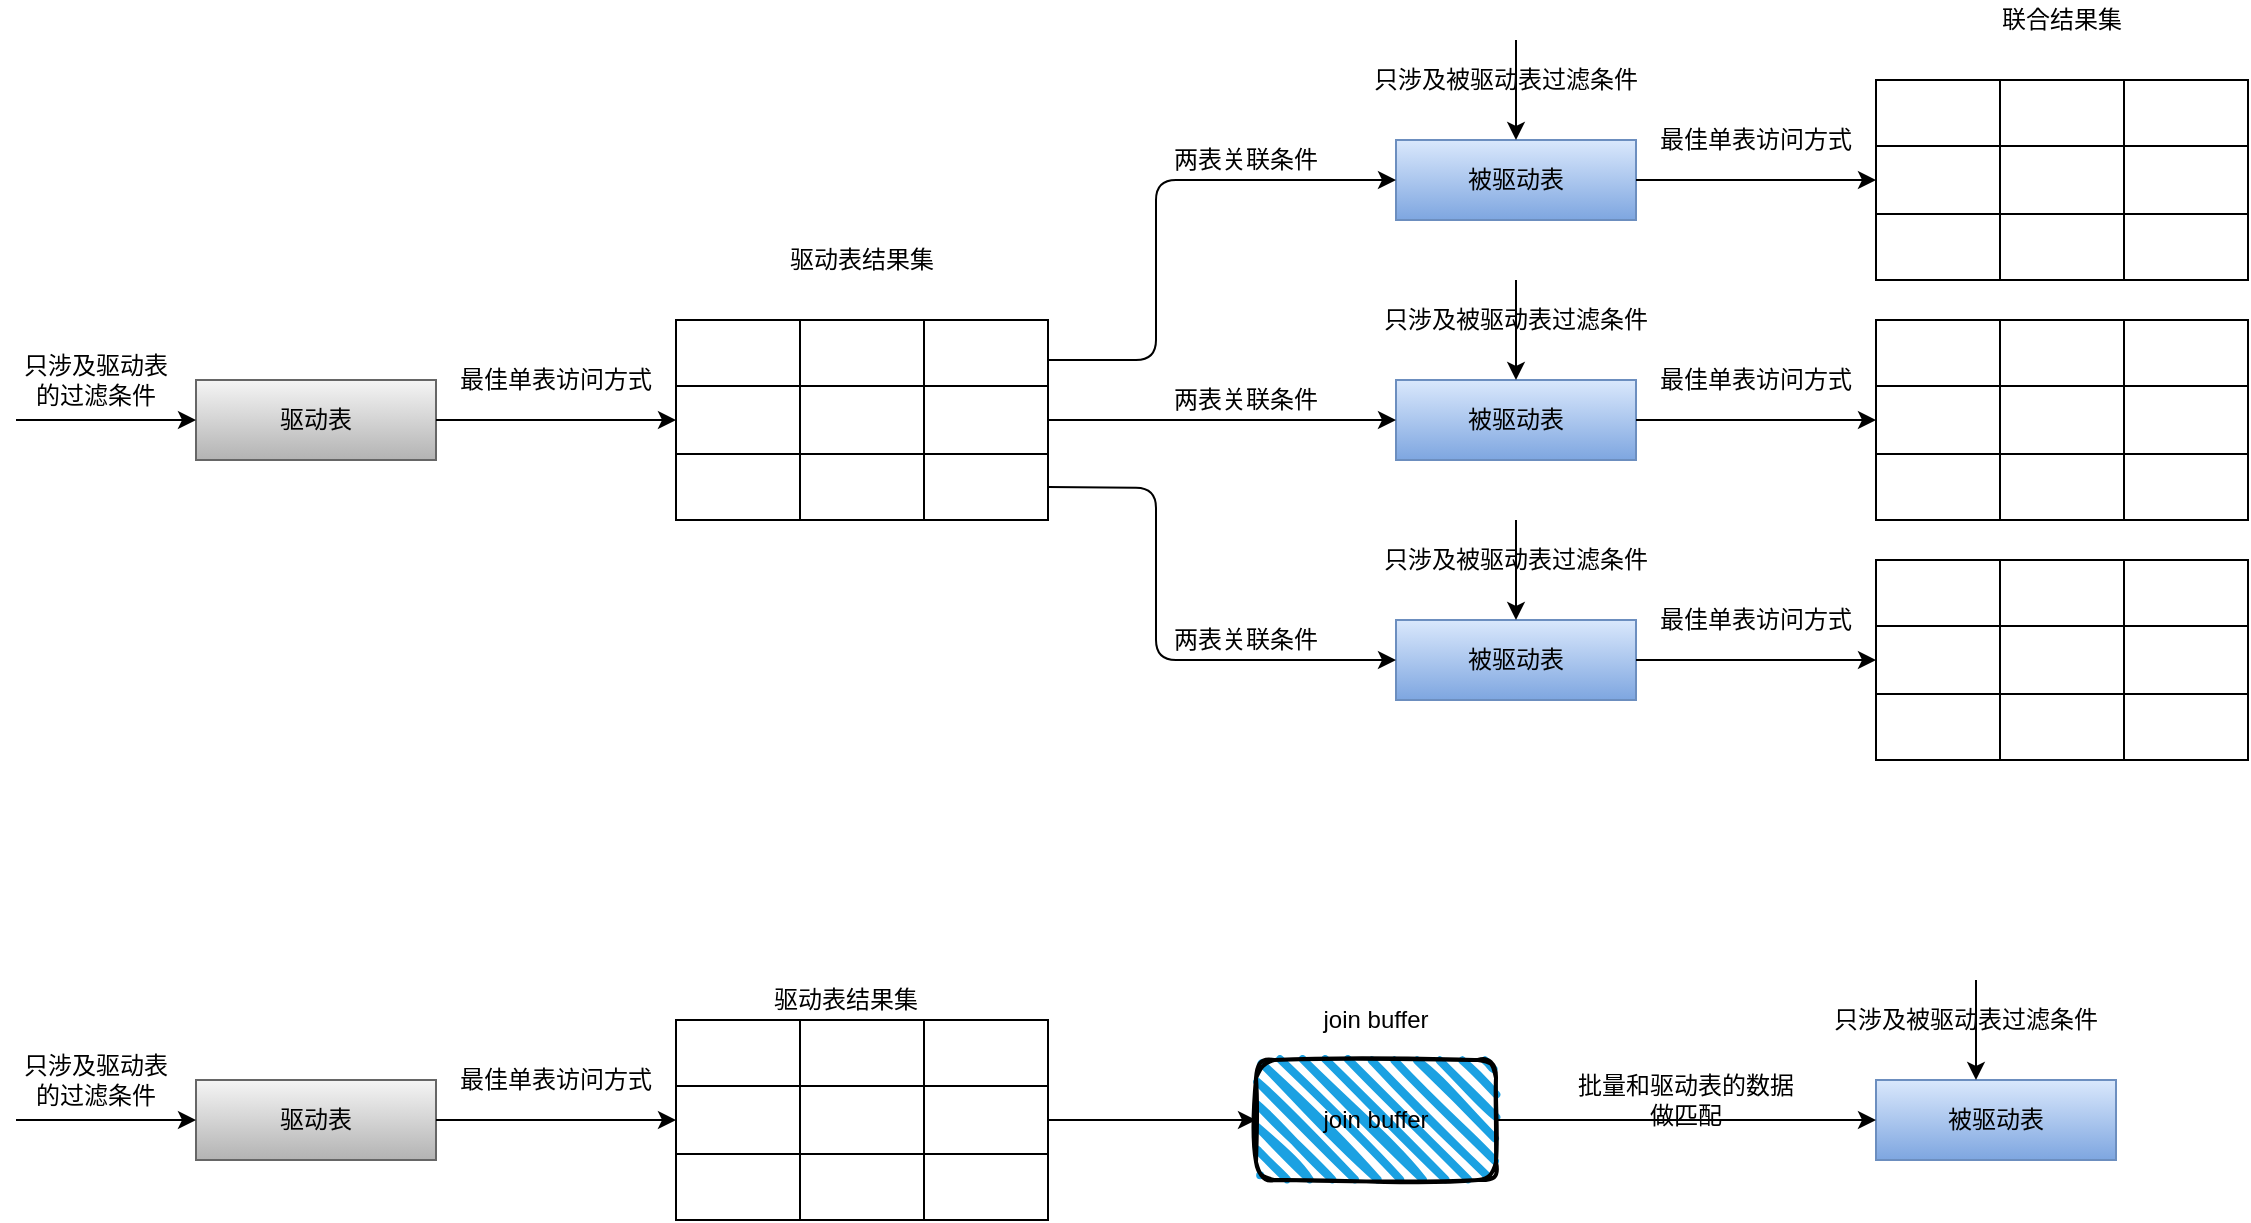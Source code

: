 <mxfile version="14.8.4" type="github">
  <diagram id="s7a3zdlbuCw73ao1MY6w" name="Page-1">
    <mxGraphModel dx="1422" dy="762" grid="1" gridSize="10" guides="1" tooltips="1" connect="1" arrows="1" fold="1" page="1" pageScale="1" pageWidth="827" pageHeight="1169" math="0" shadow="0">
      <root>
        <mxCell id="0" />
        <mxCell id="1" parent="0" />
        <mxCell id="Rim1ciA5dSw3_4zjMETF-1" value="驱动表" style="rounded=0;whiteSpace=wrap;html=1;gradientColor=#b3b3b3;fillColor=#f5f5f5;strokeColor=#666666;" vertex="1" parent="1">
          <mxGeometry x="120" y="240" width="120" height="40" as="geometry" />
        </mxCell>
        <mxCell id="Rim1ciA5dSw3_4zjMETF-2" value="" style="endArrow=classic;html=1;" edge="1" parent="1">
          <mxGeometry width="50" height="50" relative="1" as="geometry">
            <mxPoint x="30" y="260" as="sourcePoint" />
            <mxPoint x="120" y="260" as="targetPoint" />
          </mxGeometry>
        </mxCell>
        <mxCell id="Rim1ciA5dSw3_4zjMETF-4" value="只涉及驱动表的过滤条件" style="text;html=1;strokeColor=none;fillColor=none;align=center;verticalAlign=middle;whiteSpace=wrap;rounded=0;" vertex="1" parent="1">
          <mxGeometry x="30" y="230" width="80" height="20" as="geometry" />
        </mxCell>
        <mxCell id="Rim1ciA5dSw3_4zjMETF-5" value="" style="shape=table;html=1;whiteSpace=wrap;startSize=0;container=1;collapsible=0;childLayout=tableLayout;" vertex="1" parent="1">
          <mxGeometry x="360" y="210" width="186" height="100" as="geometry" />
        </mxCell>
        <mxCell id="Rim1ciA5dSw3_4zjMETF-6" value="" style="shape=partialRectangle;html=1;whiteSpace=wrap;collapsible=0;dropTarget=0;pointerEvents=0;fillColor=none;top=0;left=0;bottom=0;right=0;points=[[0,0.5],[1,0.5]];portConstraint=eastwest;" vertex="1" parent="Rim1ciA5dSw3_4zjMETF-5">
          <mxGeometry width="186" height="33" as="geometry" />
        </mxCell>
        <mxCell id="Rim1ciA5dSw3_4zjMETF-7" value="" style="shape=partialRectangle;html=1;whiteSpace=wrap;connectable=0;fillColor=none;top=0;left=0;bottom=0;right=0;overflow=hidden;" vertex="1" parent="Rim1ciA5dSw3_4zjMETF-6">
          <mxGeometry width="62" height="33" as="geometry" />
        </mxCell>
        <mxCell id="Rim1ciA5dSw3_4zjMETF-8" value="" style="shape=partialRectangle;html=1;whiteSpace=wrap;connectable=0;fillColor=none;top=0;left=0;bottom=0;right=0;overflow=hidden;" vertex="1" parent="Rim1ciA5dSw3_4zjMETF-6">
          <mxGeometry x="62" width="62" height="33" as="geometry" />
        </mxCell>
        <mxCell id="Rim1ciA5dSw3_4zjMETF-9" value="" style="shape=partialRectangle;html=1;whiteSpace=wrap;connectable=0;fillColor=none;top=0;left=0;bottom=0;right=0;overflow=hidden;" vertex="1" parent="Rim1ciA5dSw3_4zjMETF-6">
          <mxGeometry x="124" width="62" height="33" as="geometry" />
        </mxCell>
        <mxCell id="Rim1ciA5dSw3_4zjMETF-10" value="" style="shape=partialRectangle;html=1;whiteSpace=wrap;collapsible=0;dropTarget=0;pointerEvents=0;fillColor=none;top=0;left=0;bottom=0;right=0;points=[[0,0.5],[1,0.5]];portConstraint=eastwest;" vertex="1" parent="Rim1ciA5dSw3_4zjMETF-5">
          <mxGeometry y="33" width="186" height="34" as="geometry" />
        </mxCell>
        <mxCell id="Rim1ciA5dSw3_4zjMETF-11" value="" style="shape=partialRectangle;html=1;whiteSpace=wrap;connectable=0;fillColor=none;top=0;left=0;bottom=0;right=0;overflow=hidden;" vertex="1" parent="Rim1ciA5dSw3_4zjMETF-10">
          <mxGeometry width="62" height="34" as="geometry" />
        </mxCell>
        <mxCell id="Rim1ciA5dSw3_4zjMETF-12" value="" style="shape=partialRectangle;html=1;whiteSpace=wrap;connectable=0;fillColor=none;top=0;left=0;bottom=0;right=0;overflow=hidden;" vertex="1" parent="Rim1ciA5dSw3_4zjMETF-10">
          <mxGeometry x="62" width="62" height="34" as="geometry" />
        </mxCell>
        <mxCell id="Rim1ciA5dSw3_4zjMETF-13" value="" style="shape=partialRectangle;html=1;whiteSpace=wrap;connectable=0;fillColor=none;top=0;left=0;bottom=0;right=0;overflow=hidden;" vertex="1" parent="Rim1ciA5dSw3_4zjMETF-10">
          <mxGeometry x="124" width="62" height="34" as="geometry" />
        </mxCell>
        <mxCell id="Rim1ciA5dSw3_4zjMETF-14" value="" style="shape=partialRectangle;html=1;whiteSpace=wrap;collapsible=0;dropTarget=0;pointerEvents=0;fillColor=none;top=0;left=0;bottom=0;right=0;points=[[0,0.5],[1,0.5]];portConstraint=eastwest;" vertex="1" parent="Rim1ciA5dSw3_4zjMETF-5">
          <mxGeometry y="67" width="186" height="33" as="geometry" />
        </mxCell>
        <mxCell id="Rim1ciA5dSw3_4zjMETF-15" value="" style="shape=partialRectangle;html=1;whiteSpace=wrap;connectable=0;fillColor=none;top=0;left=0;bottom=0;right=0;overflow=hidden;" vertex="1" parent="Rim1ciA5dSw3_4zjMETF-14">
          <mxGeometry width="62" height="33" as="geometry" />
        </mxCell>
        <mxCell id="Rim1ciA5dSw3_4zjMETF-16" value="" style="shape=partialRectangle;html=1;whiteSpace=wrap;connectable=0;fillColor=none;top=0;left=0;bottom=0;right=0;overflow=hidden;" vertex="1" parent="Rim1ciA5dSw3_4zjMETF-14">
          <mxGeometry x="62" width="62" height="33" as="geometry" />
        </mxCell>
        <mxCell id="Rim1ciA5dSw3_4zjMETF-17" value="" style="shape=partialRectangle;html=1;whiteSpace=wrap;connectable=0;fillColor=none;top=0;left=0;bottom=0;right=0;overflow=hidden;" vertex="1" parent="Rim1ciA5dSw3_4zjMETF-14">
          <mxGeometry x="124" width="62" height="33" as="geometry" />
        </mxCell>
        <mxCell id="Rim1ciA5dSw3_4zjMETF-18" value="驱动表结果集" style="text;html=1;strokeColor=none;fillColor=none;align=center;verticalAlign=middle;whiteSpace=wrap;rounded=0;" vertex="1" parent="1">
          <mxGeometry x="398" y="170" width="110" height="20" as="geometry" />
        </mxCell>
        <mxCell id="Rim1ciA5dSw3_4zjMETF-19" value="" style="endArrow=classic;html=1;exitX=1;exitY=0.5;exitDx=0;exitDy=0;entryX=0;entryY=0.5;entryDx=0;entryDy=0;" edge="1" parent="1" source="Rim1ciA5dSw3_4zjMETF-1" target="Rim1ciA5dSw3_4zjMETF-10">
          <mxGeometry width="50" height="50" relative="1" as="geometry">
            <mxPoint x="274" y="300" as="sourcePoint" />
            <mxPoint x="324" y="250" as="targetPoint" />
          </mxGeometry>
        </mxCell>
        <mxCell id="Rim1ciA5dSw3_4zjMETF-20" value="最佳单表访问方式" style="text;html=1;strokeColor=none;fillColor=none;align=center;verticalAlign=middle;whiteSpace=wrap;rounded=0;" vertex="1" parent="1">
          <mxGeometry x="250" y="220" width="100" height="40" as="geometry" />
        </mxCell>
        <mxCell id="Rim1ciA5dSw3_4zjMETF-21" value="被驱动表" style="rounded=0;whiteSpace=wrap;html=1;gradientColor=#7ea6e0;fillColor=#dae8fc;strokeColor=#6c8ebf;" vertex="1" parent="1">
          <mxGeometry x="720" y="120" width="120" height="40" as="geometry" />
        </mxCell>
        <mxCell id="Rim1ciA5dSw3_4zjMETF-22" value="被驱动表" style="rounded=0;whiteSpace=wrap;html=1;gradientColor=#7ea6e0;fillColor=#dae8fc;strokeColor=#6c8ebf;" vertex="1" parent="1">
          <mxGeometry x="720" y="240" width="120" height="40" as="geometry" />
        </mxCell>
        <mxCell id="Rim1ciA5dSw3_4zjMETF-23" value="被驱动表" style="rounded=0;whiteSpace=wrap;html=1;gradientColor=#7ea6e0;fillColor=#dae8fc;strokeColor=#6c8ebf;" vertex="1" parent="1">
          <mxGeometry x="720" y="360" width="120" height="40" as="geometry" />
        </mxCell>
        <mxCell id="Rim1ciA5dSw3_4zjMETF-25" value="" style="endArrow=classic;html=1;entryX=0.5;entryY=0;entryDx=0;entryDy=0;" edge="1" parent="1" target="Rim1ciA5dSw3_4zjMETF-21">
          <mxGeometry width="50" height="50" relative="1" as="geometry">
            <mxPoint x="780" y="70" as="sourcePoint" />
            <mxPoint x="805" y="30" as="targetPoint" />
          </mxGeometry>
        </mxCell>
        <mxCell id="Rim1ciA5dSw3_4zjMETF-26" value="只涉及被驱动表过滤条件" style="text;html=1;strokeColor=none;fillColor=none;align=center;verticalAlign=middle;whiteSpace=wrap;rounded=0;" vertex="1" parent="1">
          <mxGeometry x="700" y="80" width="150" height="20" as="geometry" />
        </mxCell>
        <mxCell id="Rim1ciA5dSw3_4zjMETF-27" value="" style="endArrow=classic;html=1;entryX=0.5;entryY=0;entryDx=0;entryDy=0;" edge="1" parent="1">
          <mxGeometry width="50" height="50" relative="1" as="geometry">
            <mxPoint x="780" y="190" as="sourcePoint" />
            <mxPoint x="780" y="240" as="targetPoint" />
          </mxGeometry>
        </mxCell>
        <mxCell id="Rim1ciA5dSw3_4zjMETF-28" value="只涉及被驱动表过滤条件" style="text;html=1;strokeColor=none;fillColor=none;align=center;verticalAlign=middle;whiteSpace=wrap;rounded=0;" vertex="1" parent="1">
          <mxGeometry x="705" y="200" width="150" height="20" as="geometry" />
        </mxCell>
        <mxCell id="Rim1ciA5dSw3_4zjMETF-29" value="" style="endArrow=classic;html=1;entryX=0.5;entryY=0;entryDx=0;entryDy=0;" edge="1" parent="1">
          <mxGeometry width="50" height="50" relative="1" as="geometry">
            <mxPoint x="780" y="310" as="sourcePoint" />
            <mxPoint x="780" y="360" as="targetPoint" />
          </mxGeometry>
        </mxCell>
        <mxCell id="Rim1ciA5dSw3_4zjMETF-30" value="只涉及被驱动表过滤条件" style="text;html=1;strokeColor=none;fillColor=none;align=center;verticalAlign=middle;whiteSpace=wrap;rounded=0;" vertex="1" parent="1">
          <mxGeometry x="705" y="320" width="150" height="20" as="geometry" />
        </mxCell>
        <mxCell id="Rim1ciA5dSw3_4zjMETF-47" value="" style="shape=table;html=1;whiteSpace=wrap;startSize=0;container=1;collapsible=0;childLayout=tableLayout;" vertex="1" parent="1">
          <mxGeometry x="960" y="90" width="186" height="100" as="geometry" />
        </mxCell>
        <mxCell id="Rim1ciA5dSw3_4zjMETF-48" value="" style="shape=partialRectangle;html=1;whiteSpace=wrap;collapsible=0;dropTarget=0;pointerEvents=0;fillColor=none;top=0;left=0;bottom=0;right=0;points=[[0,0.5],[1,0.5]];portConstraint=eastwest;" vertex="1" parent="Rim1ciA5dSw3_4zjMETF-47">
          <mxGeometry width="186" height="33" as="geometry" />
        </mxCell>
        <mxCell id="Rim1ciA5dSw3_4zjMETF-49" value="" style="shape=partialRectangle;html=1;whiteSpace=wrap;connectable=0;fillColor=none;top=0;left=0;bottom=0;right=0;overflow=hidden;" vertex="1" parent="Rim1ciA5dSw3_4zjMETF-48">
          <mxGeometry width="62" height="33" as="geometry" />
        </mxCell>
        <mxCell id="Rim1ciA5dSw3_4zjMETF-50" value="" style="shape=partialRectangle;html=1;whiteSpace=wrap;connectable=0;fillColor=none;top=0;left=0;bottom=0;right=0;overflow=hidden;" vertex="1" parent="Rim1ciA5dSw3_4zjMETF-48">
          <mxGeometry x="62" width="62" height="33" as="geometry" />
        </mxCell>
        <mxCell id="Rim1ciA5dSw3_4zjMETF-51" value="" style="shape=partialRectangle;html=1;whiteSpace=wrap;connectable=0;fillColor=none;top=0;left=0;bottom=0;right=0;overflow=hidden;" vertex="1" parent="Rim1ciA5dSw3_4zjMETF-48">
          <mxGeometry x="124" width="62" height="33" as="geometry" />
        </mxCell>
        <mxCell id="Rim1ciA5dSw3_4zjMETF-52" value="" style="shape=partialRectangle;html=1;whiteSpace=wrap;collapsible=0;dropTarget=0;pointerEvents=0;fillColor=none;top=0;left=0;bottom=0;right=0;points=[[0,0.5],[1,0.5]];portConstraint=eastwest;" vertex="1" parent="Rim1ciA5dSw3_4zjMETF-47">
          <mxGeometry y="33" width="186" height="34" as="geometry" />
        </mxCell>
        <mxCell id="Rim1ciA5dSw3_4zjMETF-53" value="" style="shape=partialRectangle;html=1;whiteSpace=wrap;connectable=0;fillColor=none;top=0;left=0;bottom=0;right=0;overflow=hidden;" vertex="1" parent="Rim1ciA5dSw3_4zjMETF-52">
          <mxGeometry width="62" height="34" as="geometry" />
        </mxCell>
        <mxCell id="Rim1ciA5dSw3_4zjMETF-54" value="" style="shape=partialRectangle;html=1;whiteSpace=wrap;connectable=0;fillColor=none;top=0;left=0;bottom=0;right=0;overflow=hidden;" vertex="1" parent="Rim1ciA5dSw3_4zjMETF-52">
          <mxGeometry x="62" width="62" height="34" as="geometry" />
        </mxCell>
        <mxCell id="Rim1ciA5dSw3_4zjMETF-55" value="" style="shape=partialRectangle;html=1;whiteSpace=wrap;connectable=0;fillColor=none;top=0;left=0;bottom=0;right=0;overflow=hidden;" vertex="1" parent="Rim1ciA5dSw3_4zjMETF-52">
          <mxGeometry x="124" width="62" height="34" as="geometry" />
        </mxCell>
        <mxCell id="Rim1ciA5dSw3_4zjMETF-56" value="" style="shape=partialRectangle;html=1;whiteSpace=wrap;collapsible=0;dropTarget=0;pointerEvents=0;fillColor=none;top=0;left=0;bottom=0;right=0;points=[[0,0.5],[1,0.5]];portConstraint=eastwest;" vertex="1" parent="Rim1ciA5dSw3_4zjMETF-47">
          <mxGeometry y="67" width="186" height="33" as="geometry" />
        </mxCell>
        <mxCell id="Rim1ciA5dSw3_4zjMETF-57" value="" style="shape=partialRectangle;html=1;whiteSpace=wrap;connectable=0;fillColor=none;top=0;left=0;bottom=0;right=0;overflow=hidden;" vertex="1" parent="Rim1ciA5dSw3_4zjMETF-56">
          <mxGeometry width="62" height="33" as="geometry" />
        </mxCell>
        <mxCell id="Rim1ciA5dSw3_4zjMETF-58" value="" style="shape=partialRectangle;html=1;whiteSpace=wrap;connectable=0;fillColor=none;top=0;left=0;bottom=0;right=0;overflow=hidden;" vertex="1" parent="Rim1ciA5dSw3_4zjMETF-56">
          <mxGeometry x="62" width="62" height="33" as="geometry" />
        </mxCell>
        <mxCell id="Rim1ciA5dSw3_4zjMETF-59" value="" style="shape=partialRectangle;html=1;whiteSpace=wrap;connectable=0;fillColor=none;top=0;left=0;bottom=0;right=0;overflow=hidden;" vertex="1" parent="Rim1ciA5dSw3_4zjMETF-56">
          <mxGeometry x="124" width="62" height="33" as="geometry" />
        </mxCell>
        <mxCell id="Rim1ciA5dSw3_4zjMETF-60" value="联合结果集" style="text;html=1;strokeColor=none;fillColor=none;align=center;verticalAlign=middle;whiteSpace=wrap;rounded=0;" vertex="1" parent="1">
          <mxGeometry x="998" y="50" width="110" height="20" as="geometry" />
        </mxCell>
        <mxCell id="Rim1ciA5dSw3_4zjMETF-61" value="" style="endArrow=classic;html=1;exitX=1;exitY=0.5;exitDx=0;exitDy=0;entryX=0;entryY=0.5;entryDx=0;entryDy=0;" edge="1" parent="1" target="Rim1ciA5dSw3_4zjMETF-52">
          <mxGeometry width="50" height="50" relative="1" as="geometry">
            <mxPoint x="840" y="140" as="sourcePoint" />
            <mxPoint x="924" y="130" as="targetPoint" />
          </mxGeometry>
        </mxCell>
        <mxCell id="Rim1ciA5dSw3_4zjMETF-62" value="最佳单表访问方式" style="text;html=1;strokeColor=none;fillColor=none;align=center;verticalAlign=middle;whiteSpace=wrap;rounded=0;" vertex="1" parent="1">
          <mxGeometry x="850" y="100" width="100" height="40" as="geometry" />
        </mxCell>
        <mxCell id="Rim1ciA5dSw3_4zjMETF-63" value="" style="shape=table;html=1;whiteSpace=wrap;startSize=0;container=1;collapsible=0;childLayout=tableLayout;" vertex="1" parent="1">
          <mxGeometry x="960" y="210" width="186" height="100" as="geometry" />
        </mxCell>
        <mxCell id="Rim1ciA5dSw3_4zjMETF-64" value="" style="shape=partialRectangle;html=1;whiteSpace=wrap;collapsible=0;dropTarget=0;pointerEvents=0;fillColor=none;top=0;left=0;bottom=0;right=0;points=[[0,0.5],[1,0.5]];portConstraint=eastwest;" vertex="1" parent="Rim1ciA5dSw3_4zjMETF-63">
          <mxGeometry width="186" height="33" as="geometry" />
        </mxCell>
        <mxCell id="Rim1ciA5dSw3_4zjMETF-65" value="" style="shape=partialRectangle;html=1;whiteSpace=wrap;connectable=0;fillColor=none;top=0;left=0;bottom=0;right=0;overflow=hidden;" vertex="1" parent="Rim1ciA5dSw3_4zjMETF-64">
          <mxGeometry width="62" height="33" as="geometry" />
        </mxCell>
        <mxCell id="Rim1ciA5dSw3_4zjMETF-66" value="" style="shape=partialRectangle;html=1;whiteSpace=wrap;connectable=0;fillColor=none;top=0;left=0;bottom=0;right=0;overflow=hidden;" vertex="1" parent="Rim1ciA5dSw3_4zjMETF-64">
          <mxGeometry x="62" width="62" height="33" as="geometry" />
        </mxCell>
        <mxCell id="Rim1ciA5dSw3_4zjMETF-67" value="" style="shape=partialRectangle;html=1;whiteSpace=wrap;connectable=0;fillColor=none;top=0;left=0;bottom=0;right=0;overflow=hidden;" vertex="1" parent="Rim1ciA5dSw3_4zjMETF-64">
          <mxGeometry x="124" width="62" height="33" as="geometry" />
        </mxCell>
        <mxCell id="Rim1ciA5dSw3_4zjMETF-68" value="" style="shape=partialRectangle;html=1;whiteSpace=wrap;collapsible=0;dropTarget=0;pointerEvents=0;fillColor=none;top=0;left=0;bottom=0;right=0;points=[[0,0.5],[1,0.5]];portConstraint=eastwest;" vertex="1" parent="Rim1ciA5dSw3_4zjMETF-63">
          <mxGeometry y="33" width="186" height="34" as="geometry" />
        </mxCell>
        <mxCell id="Rim1ciA5dSw3_4zjMETF-69" value="" style="shape=partialRectangle;html=1;whiteSpace=wrap;connectable=0;fillColor=none;top=0;left=0;bottom=0;right=0;overflow=hidden;" vertex="1" parent="Rim1ciA5dSw3_4zjMETF-68">
          <mxGeometry width="62" height="34" as="geometry" />
        </mxCell>
        <mxCell id="Rim1ciA5dSw3_4zjMETF-70" value="" style="shape=partialRectangle;html=1;whiteSpace=wrap;connectable=0;fillColor=none;top=0;left=0;bottom=0;right=0;overflow=hidden;" vertex="1" parent="Rim1ciA5dSw3_4zjMETF-68">
          <mxGeometry x="62" width="62" height="34" as="geometry" />
        </mxCell>
        <mxCell id="Rim1ciA5dSw3_4zjMETF-71" value="" style="shape=partialRectangle;html=1;whiteSpace=wrap;connectable=0;fillColor=none;top=0;left=0;bottom=0;right=0;overflow=hidden;" vertex="1" parent="Rim1ciA5dSw3_4zjMETF-68">
          <mxGeometry x="124" width="62" height="34" as="geometry" />
        </mxCell>
        <mxCell id="Rim1ciA5dSw3_4zjMETF-72" value="" style="shape=partialRectangle;html=1;whiteSpace=wrap;collapsible=0;dropTarget=0;pointerEvents=0;fillColor=none;top=0;left=0;bottom=0;right=0;points=[[0,0.5],[1,0.5]];portConstraint=eastwest;" vertex="1" parent="Rim1ciA5dSw3_4zjMETF-63">
          <mxGeometry y="67" width="186" height="33" as="geometry" />
        </mxCell>
        <mxCell id="Rim1ciA5dSw3_4zjMETF-73" value="" style="shape=partialRectangle;html=1;whiteSpace=wrap;connectable=0;fillColor=none;top=0;left=0;bottom=0;right=0;overflow=hidden;" vertex="1" parent="Rim1ciA5dSw3_4zjMETF-72">
          <mxGeometry width="62" height="33" as="geometry" />
        </mxCell>
        <mxCell id="Rim1ciA5dSw3_4zjMETF-74" value="" style="shape=partialRectangle;html=1;whiteSpace=wrap;connectable=0;fillColor=none;top=0;left=0;bottom=0;right=0;overflow=hidden;" vertex="1" parent="Rim1ciA5dSw3_4zjMETF-72">
          <mxGeometry x="62" width="62" height="33" as="geometry" />
        </mxCell>
        <mxCell id="Rim1ciA5dSw3_4zjMETF-75" value="" style="shape=partialRectangle;html=1;whiteSpace=wrap;connectable=0;fillColor=none;top=0;left=0;bottom=0;right=0;overflow=hidden;" vertex="1" parent="Rim1ciA5dSw3_4zjMETF-72">
          <mxGeometry x="124" width="62" height="33" as="geometry" />
        </mxCell>
        <mxCell id="Rim1ciA5dSw3_4zjMETF-77" value="" style="endArrow=classic;html=1;exitX=1;exitY=0.5;exitDx=0;exitDy=0;entryX=0;entryY=0.5;entryDx=0;entryDy=0;" edge="1" parent="1" target="Rim1ciA5dSw3_4zjMETF-68">
          <mxGeometry width="50" height="50" relative="1" as="geometry">
            <mxPoint x="840" y="260" as="sourcePoint" />
            <mxPoint x="924" y="250" as="targetPoint" />
          </mxGeometry>
        </mxCell>
        <mxCell id="Rim1ciA5dSw3_4zjMETF-78" value="最佳单表访问方式" style="text;html=1;strokeColor=none;fillColor=none;align=center;verticalAlign=middle;whiteSpace=wrap;rounded=0;" vertex="1" parent="1">
          <mxGeometry x="850" y="220" width="100" height="40" as="geometry" />
        </mxCell>
        <mxCell id="Rim1ciA5dSw3_4zjMETF-79" value="" style="shape=table;html=1;whiteSpace=wrap;startSize=0;container=1;collapsible=0;childLayout=tableLayout;" vertex="1" parent="1">
          <mxGeometry x="960" y="330" width="186" height="100" as="geometry" />
        </mxCell>
        <mxCell id="Rim1ciA5dSw3_4zjMETF-80" value="" style="shape=partialRectangle;html=1;whiteSpace=wrap;collapsible=0;dropTarget=0;pointerEvents=0;fillColor=none;top=0;left=0;bottom=0;right=0;points=[[0,0.5],[1,0.5]];portConstraint=eastwest;" vertex="1" parent="Rim1ciA5dSw3_4zjMETF-79">
          <mxGeometry width="186" height="33" as="geometry" />
        </mxCell>
        <mxCell id="Rim1ciA5dSw3_4zjMETF-81" value="" style="shape=partialRectangle;html=1;whiteSpace=wrap;connectable=0;fillColor=none;top=0;left=0;bottom=0;right=0;overflow=hidden;" vertex="1" parent="Rim1ciA5dSw3_4zjMETF-80">
          <mxGeometry width="62" height="33" as="geometry" />
        </mxCell>
        <mxCell id="Rim1ciA5dSw3_4zjMETF-82" value="" style="shape=partialRectangle;html=1;whiteSpace=wrap;connectable=0;fillColor=none;top=0;left=0;bottom=0;right=0;overflow=hidden;" vertex="1" parent="Rim1ciA5dSw3_4zjMETF-80">
          <mxGeometry x="62" width="62" height="33" as="geometry" />
        </mxCell>
        <mxCell id="Rim1ciA5dSw3_4zjMETF-83" value="" style="shape=partialRectangle;html=1;whiteSpace=wrap;connectable=0;fillColor=none;top=0;left=0;bottom=0;right=0;overflow=hidden;" vertex="1" parent="Rim1ciA5dSw3_4zjMETF-80">
          <mxGeometry x="124" width="62" height="33" as="geometry" />
        </mxCell>
        <mxCell id="Rim1ciA5dSw3_4zjMETF-84" value="" style="shape=partialRectangle;html=1;whiteSpace=wrap;collapsible=0;dropTarget=0;pointerEvents=0;fillColor=none;top=0;left=0;bottom=0;right=0;points=[[0,0.5],[1,0.5]];portConstraint=eastwest;" vertex="1" parent="Rim1ciA5dSw3_4zjMETF-79">
          <mxGeometry y="33" width="186" height="34" as="geometry" />
        </mxCell>
        <mxCell id="Rim1ciA5dSw3_4zjMETF-85" value="" style="shape=partialRectangle;html=1;whiteSpace=wrap;connectable=0;fillColor=none;top=0;left=0;bottom=0;right=0;overflow=hidden;" vertex="1" parent="Rim1ciA5dSw3_4zjMETF-84">
          <mxGeometry width="62" height="34" as="geometry" />
        </mxCell>
        <mxCell id="Rim1ciA5dSw3_4zjMETF-86" value="" style="shape=partialRectangle;html=1;whiteSpace=wrap;connectable=0;fillColor=none;top=0;left=0;bottom=0;right=0;overflow=hidden;" vertex="1" parent="Rim1ciA5dSw3_4zjMETF-84">
          <mxGeometry x="62" width="62" height="34" as="geometry" />
        </mxCell>
        <mxCell id="Rim1ciA5dSw3_4zjMETF-87" value="" style="shape=partialRectangle;html=1;whiteSpace=wrap;connectable=0;fillColor=none;top=0;left=0;bottom=0;right=0;overflow=hidden;" vertex="1" parent="Rim1ciA5dSw3_4zjMETF-84">
          <mxGeometry x="124" width="62" height="34" as="geometry" />
        </mxCell>
        <mxCell id="Rim1ciA5dSw3_4zjMETF-88" value="" style="shape=partialRectangle;html=1;whiteSpace=wrap;collapsible=0;dropTarget=0;pointerEvents=0;fillColor=none;top=0;left=0;bottom=0;right=0;points=[[0,0.5],[1,0.5]];portConstraint=eastwest;" vertex="1" parent="Rim1ciA5dSw3_4zjMETF-79">
          <mxGeometry y="67" width="186" height="33" as="geometry" />
        </mxCell>
        <mxCell id="Rim1ciA5dSw3_4zjMETF-89" value="" style="shape=partialRectangle;html=1;whiteSpace=wrap;connectable=0;fillColor=none;top=0;left=0;bottom=0;right=0;overflow=hidden;" vertex="1" parent="Rim1ciA5dSw3_4zjMETF-88">
          <mxGeometry width="62" height="33" as="geometry" />
        </mxCell>
        <mxCell id="Rim1ciA5dSw3_4zjMETF-90" value="" style="shape=partialRectangle;html=1;whiteSpace=wrap;connectable=0;fillColor=none;top=0;left=0;bottom=0;right=0;overflow=hidden;" vertex="1" parent="Rim1ciA5dSw3_4zjMETF-88">
          <mxGeometry x="62" width="62" height="33" as="geometry" />
        </mxCell>
        <mxCell id="Rim1ciA5dSw3_4zjMETF-91" value="" style="shape=partialRectangle;html=1;whiteSpace=wrap;connectable=0;fillColor=none;top=0;left=0;bottom=0;right=0;overflow=hidden;" vertex="1" parent="Rim1ciA5dSw3_4zjMETF-88">
          <mxGeometry x="124" width="62" height="33" as="geometry" />
        </mxCell>
        <mxCell id="Rim1ciA5dSw3_4zjMETF-92" value="" style="endArrow=classic;html=1;exitX=1;exitY=0.5;exitDx=0;exitDy=0;entryX=0;entryY=0.5;entryDx=0;entryDy=0;" edge="1" parent="1" target="Rim1ciA5dSw3_4zjMETF-84">
          <mxGeometry width="50" height="50" relative="1" as="geometry">
            <mxPoint x="840" y="380" as="sourcePoint" />
            <mxPoint x="924" y="370" as="targetPoint" />
          </mxGeometry>
        </mxCell>
        <mxCell id="Rim1ciA5dSw3_4zjMETF-93" value="最佳单表访问方式" style="text;html=1;strokeColor=none;fillColor=none;align=center;verticalAlign=middle;whiteSpace=wrap;rounded=0;" vertex="1" parent="1">
          <mxGeometry x="850" y="340" width="100" height="40" as="geometry" />
        </mxCell>
        <mxCell id="Rim1ciA5dSw3_4zjMETF-94" value="" style="endArrow=classic;html=1;entryX=0;entryY=0.5;entryDx=0;entryDy=0;" edge="1" parent="1" target="Rim1ciA5dSw3_4zjMETF-21">
          <mxGeometry width="50" height="50" relative="1" as="geometry">
            <mxPoint x="546" y="230" as="sourcePoint" />
            <mxPoint x="596" y="180" as="targetPoint" />
            <Array as="points">
              <mxPoint x="600" y="230" />
              <mxPoint x="600" y="140" />
            </Array>
          </mxGeometry>
        </mxCell>
        <mxCell id="Rim1ciA5dSw3_4zjMETF-95" value="" style="endArrow=classic;html=1;entryX=0;entryY=0.5;entryDx=0;entryDy=0;exitX=1;exitY=0.5;exitDx=0;exitDy=0;" edge="1" parent="1" source="Rim1ciA5dSw3_4zjMETF-10" target="Rim1ciA5dSw3_4zjMETF-22">
          <mxGeometry width="50" height="50" relative="1" as="geometry">
            <mxPoint x="546" y="270" as="sourcePoint" />
            <mxPoint x="596" y="220" as="targetPoint" />
          </mxGeometry>
        </mxCell>
        <mxCell id="Rim1ciA5dSw3_4zjMETF-96" value="" style="endArrow=classic;html=1;entryX=0;entryY=0.5;entryDx=0;entryDy=0;exitX=1;exitY=0.5;exitDx=0;exitDy=0;" edge="1" parent="1" source="Rim1ciA5dSw3_4zjMETF-14" target="Rim1ciA5dSw3_4zjMETF-23">
          <mxGeometry width="50" height="50" relative="1" as="geometry">
            <mxPoint x="480" y="350" as="sourcePoint" />
            <mxPoint x="530" y="300" as="targetPoint" />
            <Array as="points">
              <mxPoint x="600" y="294" />
              <mxPoint x="600" y="380" />
            </Array>
          </mxGeometry>
        </mxCell>
        <mxCell id="Rim1ciA5dSw3_4zjMETF-97" value="两表关联条件" style="text;html=1;strokeColor=none;fillColor=none;align=center;verticalAlign=middle;whiteSpace=wrap;rounded=0;" vertex="1" parent="1">
          <mxGeometry x="600" y="120" width="90" height="20" as="geometry" />
        </mxCell>
        <mxCell id="Rim1ciA5dSw3_4zjMETF-98" value="两表关联条件" style="text;html=1;strokeColor=none;fillColor=none;align=center;verticalAlign=middle;whiteSpace=wrap;rounded=0;" vertex="1" parent="1">
          <mxGeometry x="600" y="240" width="90" height="20" as="geometry" />
        </mxCell>
        <mxCell id="Rim1ciA5dSw3_4zjMETF-99" value="两表关联条件" style="text;html=1;strokeColor=none;fillColor=none;align=center;verticalAlign=middle;whiteSpace=wrap;rounded=0;" vertex="1" parent="1">
          <mxGeometry x="600" y="360" width="90" height="20" as="geometry" />
        </mxCell>
        <mxCell id="Rim1ciA5dSw3_4zjMETF-100" value="" style="shape=table;html=1;whiteSpace=wrap;startSize=0;container=1;collapsible=0;childLayout=tableLayout;" vertex="1" parent="1">
          <mxGeometry x="360" y="560" width="186" height="100" as="geometry" />
        </mxCell>
        <mxCell id="Rim1ciA5dSw3_4zjMETF-101" value="" style="shape=partialRectangle;html=1;whiteSpace=wrap;collapsible=0;dropTarget=0;pointerEvents=0;fillColor=none;top=0;left=0;bottom=0;right=0;points=[[0,0.5],[1,0.5]];portConstraint=eastwest;" vertex="1" parent="Rim1ciA5dSw3_4zjMETF-100">
          <mxGeometry width="186" height="33" as="geometry" />
        </mxCell>
        <mxCell id="Rim1ciA5dSw3_4zjMETF-102" value="" style="shape=partialRectangle;html=1;whiteSpace=wrap;connectable=0;fillColor=none;top=0;left=0;bottom=0;right=0;overflow=hidden;" vertex="1" parent="Rim1ciA5dSw3_4zjMETF-101">
          <mxGeometry width="62" height="33" as="geometry" />
        </mxCell>
        <mxCell id="Rim1ciA5dSw3_4zjMETF-103" value="" style="shape=partialRectangle;html=1;whiteSpace=wrap;connectable=0;fillColor=none;top=0;left=0;bottom=0;right=0;overflow=hidden;" vertex="1" parent="Rim1ciA5dSw3_4zjMETF-101">
          <mxGeometry x="62" width="62" height="33" as="geometry" />
        </mxCell>
        <mxCell id="Rim1ciA5dSw3_4zjMETF-104" value="" style="shape=partialRectangle;html=1;whiteSpace=wrap;connectable=0;fillColor=none;top=0;left=0;bottom=0;right=0;overflow=hidden;" vertex="1" parent="Rim1ciA5dSw3_4zjMETF-101">
          <mxGeometry x="124" width="62" height="33" as="geometry" />
        </mxCell>
        <mxCell id="Rim1ciA5dSw3_4zjMETF-105" value="" style="shape=partialRectangle;html=1;whiteSpace=wrap;collapsible=0;dropTarget=0;pointerEvents=0;fillColor=none;top=0;left=0;bottom=0;right=0;points=[[0,0.5],[1,0.5]];portConstraint=eastwest;" vertex="1" parent="Rim1ciA5dSw3_4zjMETF-100">
          <mxGeometry y="33" width="186" height="34" as="geometry" />
        </mxCell>
        <mxCell id="Rim1ciA5dSw3_4zjMETF-106" value="" style="shape=partialRectangle;html=1;whiteSpace=wrap;connectable=0;fillColor=none;top=0;left=0;bottom=0;right=0;overflow=hidden;" vertex="1" parent="Rim1ciA5dSw3_4zjMETF-105">
          <mxGeometry width="62" height="34" as="geometry" />
        </mxCell>
        <mxCell id="Rim1ciA5dSw3_4zjMETF-107" value="" style="shape=partialRectangle;html=1;whiteSpace=wrap;connectable=0;fillColor=none;top=0;left=0;bottom=0;right=0;overflow=hidden;" vertex="1" parent="Rim1ciA5dSw3_4zjMETF-105">
          <mxGeometry x="62" width="62" height="34" as="geometry" />
        </mxCell>
        <mxCell id="Rim1ciA5dSw3_4zjMETF-108" value="" style="shape=partialRectangle;html=1;whiteSpace=wrap;connectable=0;fillColor=none;top=0;left=0;bottom=0;right=0;overflow=hidden;" vertex="1" parent="Rim1ciA5dSw3_4zjMETF-105">
          <mxGeometry x="124" width="62" height="34" as="geometry" />
        </mxCell>
        <mxCell id="Rim1ciA5dSw3_4zjMETF-109" value="" style="shape=partialRectangle;html=1;whiteSpace=wrap;collapsible=0;dropTarget=0;pointerEvents=0;fillColor=none;top=0;left=0;bottom=0;right=0;points=[[0,0.5],[1,0.5]];portConstraint=eastwest;" vertex="1" parent="Rim1ciA5dSw3_4zjMETF-100">
          <mxGeometry y="67" width="186" height="33" as="geometry" />
        </mxCell>
        <mxCell id="Rim1ciA5dSw3_4zjMETF-110" value="" style="shape=partialRectangle;html=1;whiteSpace=wrap;connectable=0;fillColor=none;top=0;left=0;bottom=0;right=0;overflow=hidden;" vertex="1" parent="Rim1ciA5dSw3_4zjMETF-109">
          <mxGeometry width="62" height="33" as="geometry" />
        </mxCell>
        <mxCell id="Rim1ciA5dSw3_4zjMETF-111" value="" style="shape=partialRectangle;html=1;whiteSpace=wrap;connectable=0;fillColor=none;top=0;left=0;bottom=0;right=0;overflow=hidden;" vertex="1" parent="Rim1ciA5dSw3_4zjMETF-109">
          <mxGeometry x="62" width="62" height="33" as="geometry" />
        </mxCell>
        <mxCell id="Rim1ciA5dSw3_4zjMETF-112" value="" style="shape=partialRectangle;html=1;whiteSpace=wrap;connectable=0;fillColor=none;top=0;left=0;bottom=0;right=0;overflow=hidden;" vertex="1" parent="Rim1ciA5dSw3_4zjMETF-109">
          <mxGeometry x="124" width="62" height="33" as="geometry" />
        </mxCell>
        <mxCell id="Rim1ciA5dSw3_4zjMETF-113" value="驱动表" style="rounded=0;whiteSpace=wrap;html=1;gradientColor=#b3b3b3;fillColor=#f5f5f5;strokeColor=#666666;" vertex="1" parent="1">
          <mxGeometry x="120" y="590" width="120" height="40" as="geometry" />
        </mxCell>
        <mxCell id="Rim1ciA5dSw3_4zjMETF-114" value="" style="endArrow=classic;html=1;" edge="1" parent="1">
          <mxGeometry width="50" height="50" relative="1" as="geometry">
            <mxPoint x="30" y="610" as="sourcePoint" />
            <mxPoint x="120" y="610" as="targetPoint" />
          </mxGeometry>
        </mxCell>
        <mxCell id="Rim1ciA5dSw3_4zjMETF-115" value="只涉及驱动表的过滤条件" style="text;html=1;strokeColor=none;fillColor=none;align=center;verticalAlign=middle;whiteSpace=wrap;rounded=0;" vertex="1" parent="1">
          <mxGeometry x="30" y="580" width="80" height="20" as="geometry" />
        </mxCell>
        <mxCell id="Rim1ciA5dSw3_4zjMETF-116" value="" style="endArrow=classic;html=1;exitX=1;exitY=0.5;exitDx=0;exitDy=0;entryX=0;entryY=0.5;entryDx=0;entryDy=0;" edge="1" parent="1" source="Rim1ciA5dSw3_4zjMETF-113">
          <mxGeometry width="50" height="50" relative="1" as="geometry">
            <mxPoint x="274" y="650" as="sourcePoint" />
            <mxPoint x="360" y="610" as="targetPoint" />
          </mxGeometry>
        </mxCell>
        <mxCell id="Rim1ciA5dSw3_4zjMETF-117" value="最佳单表访问方式" style="text;html=1;strokeColor=none;fillColor=none;align=center;verticalAlign=middle;whiteSpace=wrap;rounded=0;" vertex="1" parent="1">
          <mxGeometry x="250" y="570" width="100" height="40" as="geometry" />
        </mxCell>
        <mxCell id="Rim1ciA5dSw3_4zjMETF-118" value="驱动表结果集" style="text;html=1;strokeColor=none;fillColor=none;align=center;verticalAlign=middle;whiteSpace=wrap;rounded=0;" vertex="1" parent="1">
          <mxGeometry x="390" y="540" width="110" height="20" as="geometry" />
        </mxCell>
        <mxCell id="Rim1ciA5dSw3_4zjMETF-119" value="" style="endArrow=classic;html=1;exitX=1;exitY=0.5;exitDx=0;exitDy=0;" edge="1" parent="1" source="Rim1ciA5dSw3_4zjMETF-105">
          <mxGeometry width="50" height="50" relative="1" as="geometry">
            <mxPoint x="580" y="550" as="sourcePoint" />
            <mxPoint x="650" y="610" as="targetPoint" />
          </mxGeometry>
        </mxCell>
        <mxCell id="Rim1ciA5dSw3_4zjMETF-120" value="join buffer" style="rounded=1;whiteSpace=wrap;html=1;strokeWidth=2;fillWeight=4;hachureGap=8;hachureAngle=45;fillColor=#1ba1e2;sketch=1;" vertex="1" parent="1">
          <mxGeometry x="650" y="580" width="120" height="60" as="geometry" />
        </mxCell>
        <mxCell id="Rim1ciA5dSw3_4zjMETF-121" value="join buffer" style="text;html=1;strokeColor=none;fillColor=none;align=center;verticalAlign=middle;whiteSpace=wrap;rounded=0;" vertex="1" parent="1">
          <mxGeometry x="655" y="550" width="110" height="20" as="geometry" />
        </mxCell>
        <mxCell id="Rim1ciA5dSw3_4zjMETF-122" value="被驱动表" style="rounded=0;whiteSpace=wrap;html=1;gradientColor=#7ea6e0;fillColor=#dae8fc;strokeColor=#6c8ebf;" vertex="1" parent="1">
          <mxGeometry x="960" y="590" width="120" height="40" as="geometry" />
        </mxCell>
        <mxCell id="Rim1ciA5dSw3_4zjMETF-123" value="" style="endArrow=classic;html=1;exitX=1;exitY=0.5;exitDx=0;exitDy=0;entryX=0;entryY=0.5;entryDx=0;entryDy=0;entryPerimeter=0;" edge="1" parent="1" source="Rim1ciA5dSw3_4zjMETF-120" target="Rim1ciA5dSw3_4zjMETF-122">
          <mxGeometry width="50" height="50" relative="1" as="geometry">
            <mxPoint x="580" y="550" as="sourcePoint" />
            <mxPoint x="630" y="500" as="targetPoint" />
          </mxGeometry>
        </mxCell>
        <mxCell id="Rim1ciA5dSw3_4zjMETF-124" value="批量和驱动表的数据做匹配" style="text;html=1;strokeColor=none;fillColor=none;align=center;verticalAlign=middle;whiteSpace=wrap;rounded=0;" vertex="1" parent="1">
          <mxGeometry x="810" y="590" width="110" height="20" as="geometry" />
        </mxCell>
        <mxCell id="Rim1ciA5dSw3_4zjMETF-125" value="" style="endArrow=classic;html=1;entryX=0.5;entryY=0;entryDx=0;entryDy=0;" edge="1" parent="1">
          <mxGeometry width="50" height="50" relative="1" as="geometry">
            <mxPoint x="1010" y="540" as="sourcePoint" />
            <mxPoint x="1010" y="590" as="targetPoint" />
          </mxGeometry>
        </mxCell>
        <mxCell id="Rim1ciA5dSw3_4zjMETF-126" value="只涉及被驱动表过滤条件" style="text;html=1;strokeColor=none;fillColor=none;align=center;verticalAlign=middle;whiteSpace=wrap;rounded=0;" vertex="1" parent="1">
          <mxGeometry x="930" y="550" width="150" height="20" as="geometry" />
        </mxCell>
      </root>
    </mxGraphModel>
  </diagram>
</mxfile>
